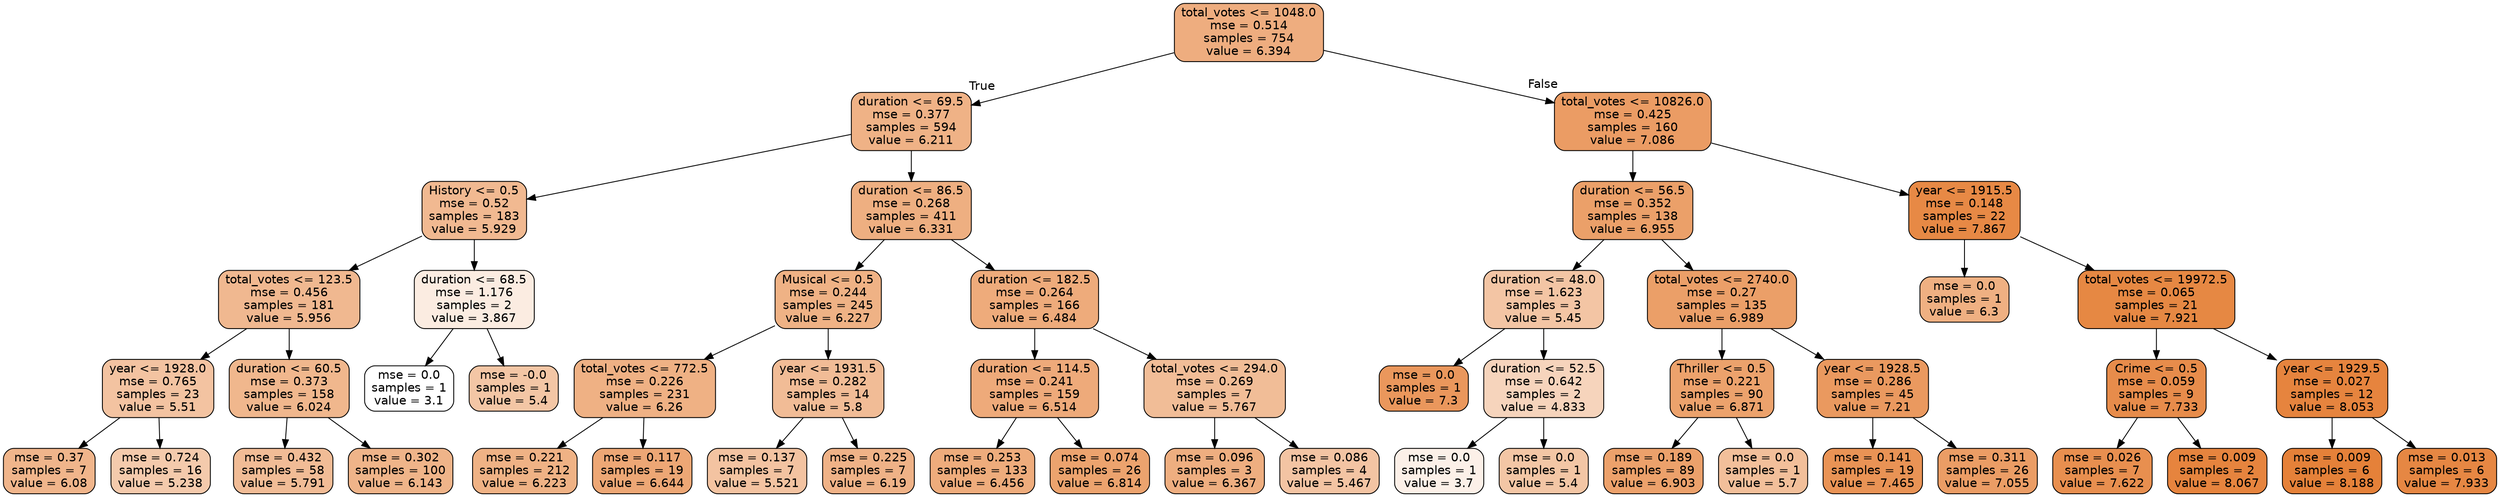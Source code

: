 digraph Tree {
node [shape=box, style="filled, rounded", color="black", fontname=helvetica] ;
edge [fontname=helvetica] ;
0 [label="total_votes <= 1048.0\nmse = 0.514\nsamples = 754\nvalue = 6.394", fillcolor="#eead7f"] ;
1 [label="duration <= 69.5\nmse = 0.377\nsamples = 594\nvalue = 6.211", fillcolor="#efb286"] ;
0 -> 1 [labeldistance=2.5, labelangle=45, headlabel="True"] ;
2 [label="History <= 0.5\nmse = 0.52\nsamples = 183\nvalue = 5.929", fillcolor="#f1b991"] ;
1 -> 2 ;
3 [label="total_votes <= 123.5\nmse = 0.456\nsamples = 181\nvalue = 5.956", fillcolor="#f0b890"] ;
2 -> 3 ;
4 [label="year <= 1928.0\nmse = 0.765\nsamples = 23\nvalue = 5.51", fillcolor="#f3c3a1"] ;
3 -> 4 ;
5 [label="mse = 0.37\nsamples = 7\nvalue = 6.08", fillcolor="#f0b58b"] ;
4 -> 5 ;
6 [label="mse = 0.724\nsamples = 16\nvalue = 5.238", fillcolor="#f4caac"] ;
4 -> 6 ;
7 [label="duration <= 60.5\nmse = 0.373\nsamples = 158\nvalue = 6.024", fillcolor="#f0b78d"] ;
3 -> 7 ;
8 [label="mse = 0.432\nsamples = 58\nvalue = 5.791", fillcolor="#f1bc96"] ;
7 -> 8 ;
9 [label="mse = 0.302\nsamples = 100\nvalue = 6.143", fillcolor="#efb489"] ;
7 -> 9 ;
10 [label="duration <= 68.5\nmse = 1.176\nsamples = 2\nvalue = 3.867", fillcolor="#fbece1"] ;
2 -> 10 ;
11 [label="mse = 0.0\nsamples = 1\nvalue = 3.1", fillcolor="#ffffff"] ;
10 -> 11 ;
12 [label="mse = -0.0\nsamples = 1\nvalue = 5.4", fillcolor="#f3c6a5"] ;
10 -> 12 ;
13 [label="duration <= 86.5\nmse = 0.268\nsamples = 411\nvalue = 6.331", fillcolor="#eeaf81"] ;
1 -> 13 ;
14 [label="Musical <= 0.5\nmse = 0.244\nsamples = 245\nvalue = 6.227", fillcolor="#efb285"] ;
13 -> 14 ;
15 [label="total_votes <= 772.5\nmse = 0.226\nsamples = 231\nvalue = 6.26", fillcolor="#efb184"] ;
14 -> 15 ;
16 [label="mse = 0.221\nsamples = 212\nvalue = 6.223", fillcolor="#efb285"] ;
15 -> 16 ;
17 [label="mse = 0.117\nsamples = 19\nvalue = 6.644", fillcolor="#eda775"] ;
15 -> 17 ;
18 [label="year <= 1931.5\nmse = 0.282\nsamples = 14\nvalue = 5.8", fillcolor="#f1bc96"] ;
14 -> 18 ;
19 [label="mse = 0.137\nsamples = 7\nvalue = 5.521", fillcolor="#f3c3a1"] ;
18 -> 19 ;
20 [label="mse = 0.225\nsamples = 7\nvalue = 6.19", fillcolor="#efb287"] ;
18 -> 20 ;
21 [label="duration <= 182.5\nmse = 0.264\nsamples = 166\nvalue = 6.484", fillcolor="#eeab7b"] ;
13 -> 21 ;
22 [label="duration <= 114.5\nmse = 0.241\nsamples = 159\nvalue = 6.514", fillcolor="#eeaa7a"] ;
21 -> 22 ;
23 [label="mse = 0.253\nsamples = 133\nvalue = 6.456", fillcolor="#eeac7c"] ;
22 -> 23 ;
24 [label="mse = 0.074\nsamples = 26\nvalue = 6.814", fillcolor="#eca36e"] ;
22 -> 24 ;
25 [label="total_votes <= 294.0\nmse = 0.269\nsamples = 7\nvalue = 5.767", fillcolor="#f1bd97"] ;
21 -> 25 ;
26 [label="mse = 0.096\nsamples = 3\nvalue = 6.367", fillcolor="#eeae80"] ;
25 -> 26 ;
27 [label="mse = 0.086\nsamples = 4\nvalue = 5.467", fillcolor="#f3c4a3"] ;
25 -> 27 ;
28 [label="total_votes <= 10826.0\nmse = 0.425\nsamples = 160\nvalue = 7.086", fillcolor="#eb9c64"] ;
0 -> 28 [labeldistance=2.5, labelangle=-45, headlabel="False"] ;
29 [label="duration <= 56.5\nmse = 0.352\nsamples = 138\nvalue = 6.955", fillcolor="#eba069"] ;
28 -> 29 ;
30 [label="duration <= 48.0\nmse = 1.623\nsamples = 3\nvalue = 5.45", fillcolor="#f3c5a4"] ;
29 -> 30 ;
31 [label="mse = 0.0\nsamples = 1\nvalue = 7.3", fillcolor="#ea975c"] ;
30 -> 31 ;
32 [label="duration <= 52.5\nmse = 0.642\nsamples = 2\nvalue = 4.833", fillcolor="#f6d4bc"] ;
30 -> 32 ;
33 [label="mse = 0.0\nsamples = 1\nvalue = 3.7", fillcolor="#fcf0e8"] ;
32 -> 33 ;
34 [label="mse = 0.0\nsamples = 1\nvalue = 5.4", fillcolor="#f3c6a5"] ;
32 -> 34 ;
35 [label="total_votes <= 2740.0\nmse = 0.27\nsamples = 135\nvalue = 6.989", fillcolor="#eb9f68"] ;
29 -> 35 ;
36 [label="Thriller <= 0.5\nmse = 0.221\nsamples = 90\nvalue = 6.871", fillcolor="#eca26c"] ;
35 -> 36 ;
37 [label="mse = 0.189\nsamples = 89\nvalue = 6.903", fillcolor="#eca16b"] ;
36 -> 37 ;
38 [label="mse = 0.0\nsamples = 1\nvalue = 5.7", fillcolor="#f2bf9a"] ;
36 -> 38 ;
39 [label="year <= 1928.5\nmse = 0.286\nsamples = 45\nvalue = 7.21", fillcolor="#ea995f"] ;
35 -> 39 ;
40 [label="mse = 0.141\nsamples = 19\nvalue = 7.465", fillcolor="#e99355"] ;
39 -> 40 ;
41 [label="mse = 0.311\nsamples = 26\nvalue = 7.055", fillcolor="#eb9d65"] ;
39 -> 41 ;
42 [label="year <= 1915.5\nmse = 0.148\nsamples = 22\nvalue = 7.867", fillcolor="#e78945"] ;
28 -> 42 ;
43 [label="mse = 0.0\nsamples = 1\nvalue = 6.3", fillcolor="#efb082"] ;
42 -> 43 ;
44 [label="total_votes <= 19972.5\nmse = 0.065\nsamples = 21\nvalue = 7.921", fillcolor="#e68843"] ;
42 -> 44 ;
45 [label="Crime <= 0.5\nmse = 0.059\nsamples = 9\nvalue = 7.733", fillcolor="#e78c4b"] ;
44 -> 45 ;
46 [label="mse = 0.026\nsamples = 7\nvalue = 7.622", fillcolor="#e88f4f"] ;
45 -> 46 ;
47 [label="mse = 0.009\nsamples = 2\nvalue = 8.067", fillcolor="#e6843e"] ;
45 -> 47 ;
48 [label="year <= 1929.5\nmse = 0.027\nsamples = 12\nvalue = 8.053", fillcolor="#e6843e"] ;
44 -> 48 ;
49 [label="mse = 0.009\nsamples = 6\nvalue = 8.188", fillcolor="#e58139"] ;
48 -> 49 ;
50 [label="mse = 0.013\nsamples = 6\nvalue = 7.933", fillcolor="#e68743"] ;
48 -> 50 ;
}